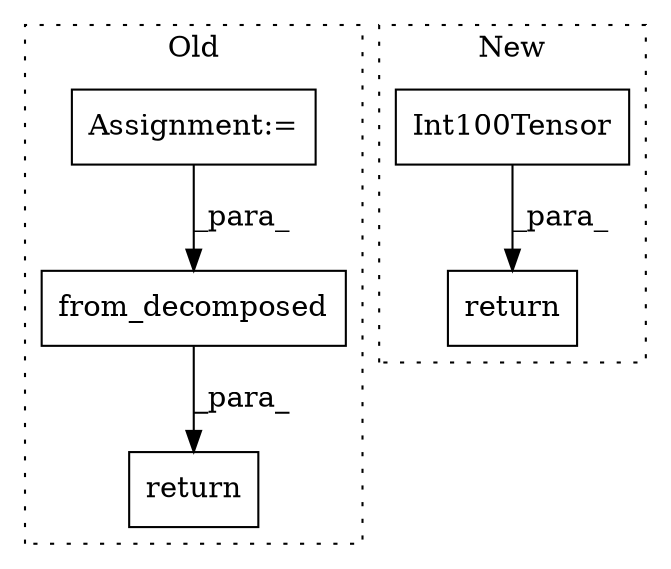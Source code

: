 digraph G {
subgraph cluster0 {
1 [label="return" a="41" s="7988" l="7" shape="box"];
4 [label="Assignment:=" a="7" s="7952" l="1" shape="box"];
5 [label="from_decomposed" a="32" s="8008,8033" l="16,1" shape="box"];
label = "Old";
style="dotted";
}
subgraph cluster1 {
2 [label="Int100Tensor" a="32" s="8791,8833" l="13,1" shape="box"];
3 [label="return" a="41" s="8784" l="7" shape="box"];
label = "New";
style="dotted";
}
2 -> 3 [label="_para_"];
4 -> 5 [label="_para_"];
5 -> 1 [label="_para_"];
}